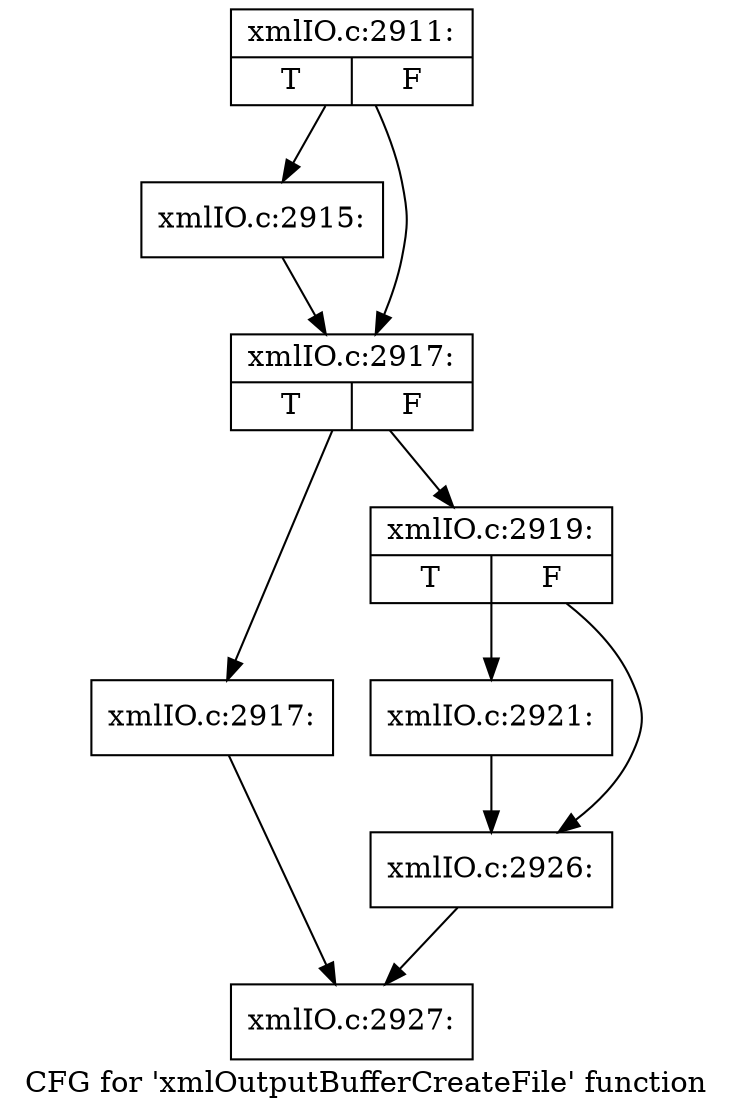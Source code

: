 digraph "CFG for 'xmlOutputBufferCreateFile' function" {
	label="CFG for 'xmlOutputBufferCreateFile' function";

	Node0x52c63b0 [shape=record,label="{xmlIO.c:2911:|{<s0>T|<s1>F}}"];
	Node0x52c63b0 -> Node0x52c9250;
	Node0x52c63b0 -> Node0x52c92a0;
	Node0x52c9250 [shape=record,label="{xmlIO.c:2915:}"];
	Node0x52c9250 -> Node0x52c92a0;
	Node0x52c92a0 [shape=record,label="{xmlIO.c:2917:|{<s0>T|<s1>F}}"];
	Node0x52c92a0 -> Node0x52c96c0;
	Node0x52c92a0 -> Node0x52c9710;
	Node0x52c96c0 [shape=record,label="{xmlIO.c:2917:}"];
	Node0x52c96c0 -> Node0x52c8500;
	Node0x52c9710 [shape=record,label="{xmlIO.c:2919:|{<s0>T|<s1>F}}"];
	Node0x52c9710 -> Node0x52c9da0;
	Node0x52c9710 -> Node0x52c9df0;
	Node0x52c9da0 [shape=record,label="{xmlIO.c:2921:}"];
	Node0x52c9da0 -> Node0x52c9df0;
	Node0x52c9df0 [shape=record,label="{xmlIO.c:2926:}"];
	Node0x52c9df0 -> Node0x52c8500;
	Node0x52c8500 [shape=record,label="{xmlIO.c:2927:}"];
}
